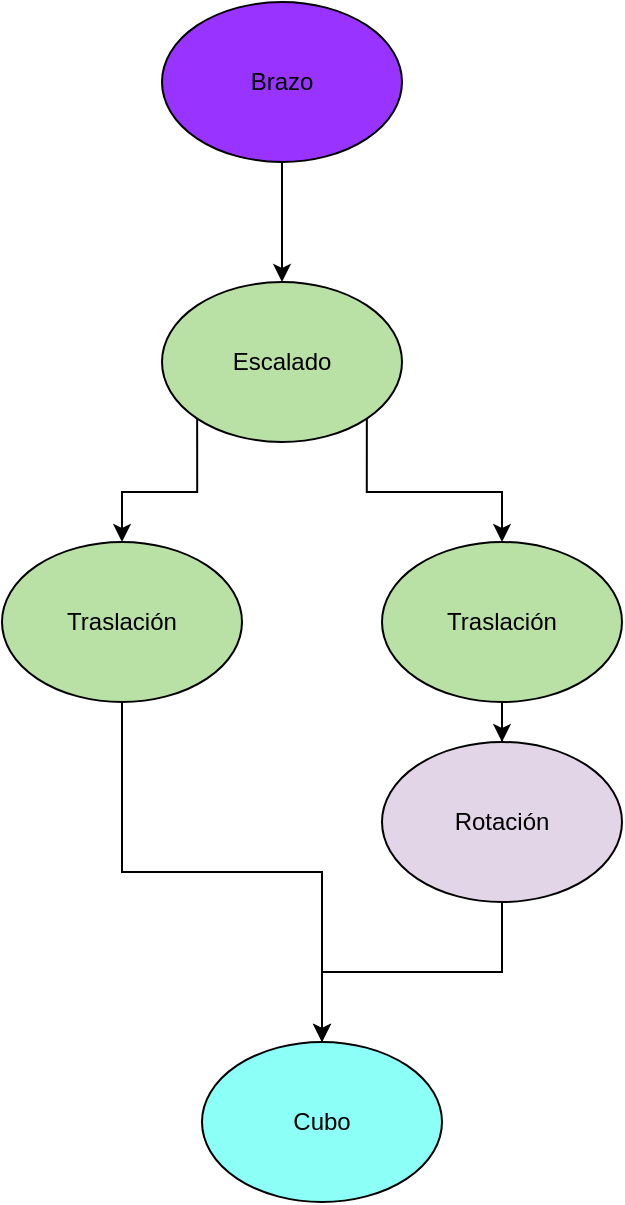 <mxfile version="16.2.6" type="device"><diagram id="UbfRg1ba8WL3_FIAAOTX" name="Page-1"><mxGraphModel dx="461" dy="743" grid="1" gridSize="10" guides="1" tooltips="1" connect="1" arrows="1" fold="1" page="1" pageScale="1" pageWidth="850" pageHeight="1100" math="0" shadow="0"><root><mxCell id="0"/><mxCell id="1" parent="0"/><mxCell id="h597xie00PFjeSieC9ee-6" style="edgeStyle=orthogonalEdgeStyle;rounded=0;orthogonalLoop=1;jettySize=auto;html=1;exitX=0.5;exitY=1;exitDx=0;exitDy=0;" edge="1" parent="1" source="h597xie00PFjeSieC9ee-1" target="h597xie00PFjeSieC9ee-2"><mxGeometry relative="1" as="geometry"/></mxCell><mxCell id="h597xie00PFjeSieC9ee-1" value="Brazo" style="ellipse;whiteSpace=wrap;html=1;fillColor=#9933FF;" vertex="1" parent="1"><mxGeometry x="170" y="80" width="120" height="80" as="geometry"/></mxCell><mxCell id="h597xie00PFjeSieC9ee-7" style="edgeStyle=orthogonalEdgeStyle;rounded=0;orthogonalLoop=1;jettySize=auto;html=1;exitX=0;exitY=1;exitDx=0;exitDy=0;" edge="1" parent="1" source="h597xie00PFjeSieC9ee-2" target="h597xie00PFjeSieC9ee-3"><mxGeometry relative="1" as="geometry"/></mxCell><mxCell id="h597xie00PFjeSieC9ee-8" style="edgeStyle=orthogonalEdgeStyle;rounded=0;orthogonalLoop=1;jettySize=auto;html=1;exitX=1;exitY=1;exitDx=0;exitDy=0;" edge="1" parent="1" source="h597xie00PFjeSieC9ee-2" target="h597xie00PFjeSieC9ee-5"><mxGeometry relative="1" as="geometry"/></mxCell><mxCell id="h597xie00PFjeSieC9ee-2" value="Escalado" style="ellipse;whiteSpace=wrap;html=1;fillColor=#B9E0A5;" vertex="1" parent="1"><mxGeometry x="170" y="220" width="120" height="80" as="geometry"/></mxCell><mxCell id="h597xie00PFjeSieC9ee-9" style="edgeStyle=orthogonalEdgeStyle;rounded=0;orthogonalLoop=1;jettySize=auto;html=1;exitX=0.5;exitY=1;exitDx=0;exitDy=0;entryX=0.5;entryY=0;entryDx=0;entryDy=0;" edge="1" parent="1" source="h597xie00PFjeSieC9ee-3" target="h597xie00PFjeSieC9ee-4"><mxGeometry relative="1" as="geometry"/></mxCell><mxCell id="h597xie00PFjeSieC9ee-3" value="Traslación" style="ellipse;whiteSpace=wrap;html=1;fillColor=#B9E0A5;" vertex="1" parent="1"><mxGeometry x="90" y="350" width="120" height="80" as="geometry"/></mxCell><mxCell id="h597xie00PFjeSieC9ee-4" value="Cubo" style="ellipse;whiteSpace=wrap;html=1;fillColor=#8CFFF7;" vertex="1" parent="1"><mxGeometry x="190" y="600" width="120" height="80" as="geometry"/></mxCell><mxCell id="h597xie00PFjeSieC9ee-12" style="edgeStyle=orthogonalEdgeStyle;rounded=0;orthogonalLoop=1;jettySize=auto;html=1;exitX=0.5;exitY=1;exitDx=0;exitDy=0;" edge="1" parent="1" source="h597xie00PFjeSieC9ee-5" target="h597xie00PFjeSieC9ee-11"><mxGeometry relative="1" as="geometry"/></mxCell><mxCell id="h597xie00PFjeSieC9ee-5" value="Traslación" style="ellipse;whiteSpace=wrap;html=1;fillColor=#B9E0A5;" vertex="1" parent="1"><mxGeometry x="280" y="350" width="120" height="80" as="geometry"/></mxCell><mxCell id="h597xie00PFjeSieC9ee-13" style="edgeStyle=orthogonalEdgeStyle;rounded=0;orthogonalLoop=1;jettySize=auto;html=1;exitX=0.5;exitY=1;exitDx=0;exitDy=0;" edge="1" parent="1" source="h597xie00PFjeSieC9ee-11" target="h597xie00PFjeSieC9ee-4"><mxGeometry relative="1" as="geometry"/></mxCell><mxCell id="h597xie00PFjeSieC9ee-11" value="Rotación" style="ellipse;whiteSpace=wrap;html=1;fillColor=#E1D5E7;" vertex="1" parent="1"><mxGeometry x="280" y="450" width="120" height="80" as="geometry"/></mxCell></root></mxGraphModel></diagram></mxfile>